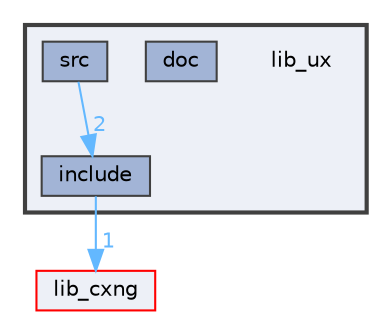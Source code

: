 digraph "lib_ux"
{
 // LATEX_PDF_SIZE
  bgcolor="transparent";
  edge [fontname=Helvetica,fontsize=10,labelfontname=Helvetica,labelfontsize=10];
  node [fontname=Helvetica,fontsize=10,shape=box,height=0.2,width=0.4];
  compound=true
  subgraph clusterdir_73d8cab79457824ae67409b9c6168107 {
    graph [ bgcolor="#edf0f7", pencolor="grey25", label="", fontname=Helvetica,fontsize=10 style="filled,bold", URL="dir_73d8cab79457824ae67409b9c6168107.html",tooltip=""]
    dir_73d8cab79457824ae67409b9c6168107 [shape=plaintext, label="lib_ux"];
  dir_e5c8674cab215b67a373301cff5fc268 [label="doc", fillcolor="#a2b4d6", color="grey25", style="filled", URL="dir_e5c8674cab215b67a373301cff5fc268.html",tooltip=""];
  dir_1b2298b89f61df5d609d274f9058a95d [label="include", fillcolor="#a2b4d6", color="grey25", style="filled", URL="dir_1b2298b89f61df5d609d274f9058a95d.html",tooltip=""];
  dir_484ed3ff3c340fe5706f400205de1eec [label="src", fillcolor="#a2b4d6", color="grey25", style="filled", URL="dir_484ed3ff3c340fe5706f400205de1eec.html",tooltip=""];
  }
  dir_f19cb56d6ecfeb72444413e62ae31a52 [label="lib_cxng", fillcolor="#edf0f7", color="red", style="filled", URL="dir_f19cb56d6ecfeb72444413e62ae31a52.html",tooltip=""];
  dir_1b2298b89f61df5d609d274f9058a95d->dir_f19cb56d6ecfeb72444413e62ae31a52 [headlabel="1", labeldistance=1.5 headhref="dir_000016_000018.html" color="steelblue1" fontcolor="steelblue1"];
  dir_484ed3ff3c340fe5706f400205de1eec->dir_1b2298b89f61df5d609d274f9058a95d [headlabel="2", labeldistance=1.5 headhref="dir_000032_000016.html" color="steelblue1" fontcolor="steelblue1"];
}
